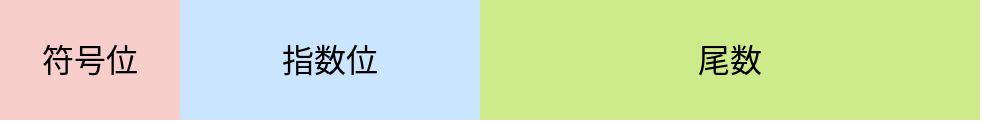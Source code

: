 <mxfile version="13.10.6" type="github">
  <diagram id="o6-02MHNAyTs45NHfCQC" name="第 1 页">
    <mxGraphModel dx="1102" dy="582" grid="1" gridSize="10" guides="1" tooltips="1" connect="1" arrows="1" fold="1" page="1" pageScale="1" pageWidth="827" pageHeight="1169" math="0" shadow="0">
      <root>
        <mxCell id="0" />
        <mxCell id="1" parent="0" />
        <mxCell id="lt4UfpBqvxE1fhVSQtRZ-1" value="符号位" style="rounded=0;whiteSpace=wrap;html=1;fontSize=16;fillColor=#f8cecc;strokeColor=none;" vertex="1" parent="1">
          <mxGeometry x="120" y="270" width="90" height="60" as="geometry" />
        </mxCell>
        <mxCell id="lt4UfpBqvxE1fhVSQtRZ-2" value="指数位" style="rounded=0;whiteSpace=wrap;html=1;fontSize=16;fillColor=#cce5ff;strokeColor=none;" vertex="1" parent="1">
          <mxGeometry x="210" y="270" width="150" height="60" as="geometry" />
        </mxCell>
        <mxCell id="lt4UfpBqvxE1fhVSQtRZ-5" value="&lt;span&gt;尾数&lt;/span&gt;" style="rounded=0;whiteSpace=wrap;html=1;fontSize=16;fillColor=#cdeb8b;strokeColor=none;" vertex="1" parent="1">
          <mxGeometry x="360" y="270" width="250" height="60" as="geometry" />
        </mxCell>
      </root>
    </mxGraphModel>
  </diagram>
</mxfile>
